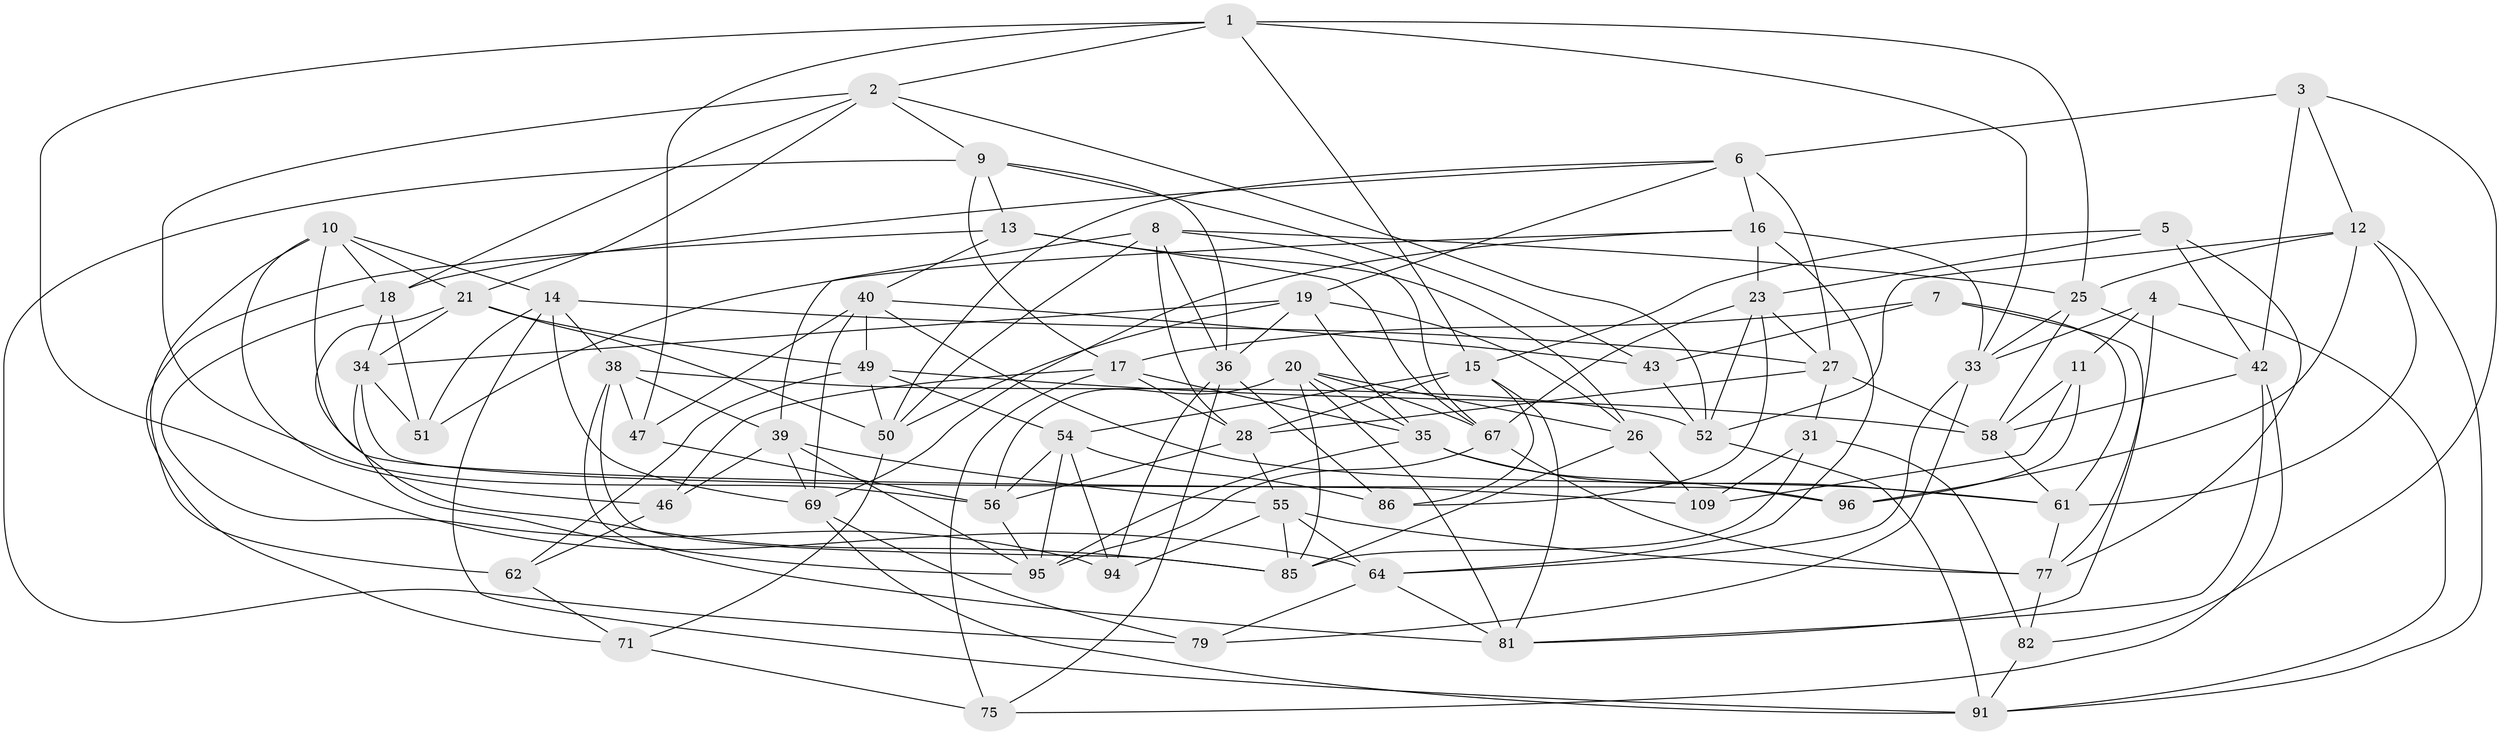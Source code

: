 // Generated by graph-tools (version 1.1) at 2025/52/02/27/25 19:52:32]
// undirected, 64 vertices, 172 edges
graph export_dot {
graph [start="1"]
  node [color=gray90,style=filled];
  1 [super="+57"];
  2 [super="+73"];
  3;
  4;
  5;
  6 [super="+30"];
  7;
  8 [super="+45"];
  9 [super="+65"];
  10 [super="+63"];
  11;
  12 [super="+24"];
  13 [super="+72"];
  14 [super="+29"];
  15 [super="+32"];
  16 [super="+66"];
  17 [super="+22"];
  18 [super="+37"];
  19 [super="+93"];
  20 [super="+76"];
  21 [super="+80"];
  23 [super="+59"];
  25 [super="+60"];
  26 [super="+41"];
  27 [super="+44"];
  28 [super="+78"];
  31;
  33 [super="+98"];
  34 [super="+48"];
  35 [super="+105"];
  36 [super="+68"];
  38 [super="+89"];
  39 [super="+100"];
  40 [super="+99"];
  42 [super="+90"];
  43;
  46;
  47;
  49 [super="+53"];
  50 [super="+106"];
  51;
  52 [super="+74"];
  54 [super="+84"];
  55 [super="+83"];
  56 [super="+104"];
  58 [super="+92"];
  61 [super="+101"];
  62;
  64 [super="+87"];
  67 [super="+70"];
  69 [super="+88"];
  71;
  75;
  77 [super="+108"];
  79;
  81 [super="+97"];
  82;
  85 [super="+102"];
  86;
  91 [super="+107"];
  94;
  95 [super="+103"];
  96;
  109;
  1 -- 64;
  1 -- 47;
  1 -- 15;
  1 -- 33;
  1 -- 2;
  1 -- 25;
  2 -- 18;
  2 -- 52;
  2 -- 56;
  2 -- 21;
  2 -- 9;
  3 -- 82;
  3 -- 6;
  3 -- 42;
  3 -- 12;
  4 -- 33;
  4 -- 11;
  4 -- 77;
  4 -- 91;
  5 -- 42;
  5 -- 77;
  5 -- 15;
  5 -- 23;
  6 -- 18;
  6 -- 19;
  6 -- 16;
  6 -- 27;
  6 -- 50;
  7 -- 43;
  7 -- 17;
  7 -- 81;
  7 -- 61;
  8 -- 28;
  8 -- 67;
  8 -- 50;
  8 -- 25;
  8 -- 39;
  8 -- 36;
  9 -- 43;
  9 -- 36;
  9 -- 17;
  9 -- 13;
  9 -- 79;
  10 -- 62;
  10 -- 46;
  10 -- 109;
  10 -- 18;
  10 -- 21;
  10 -- 14;
  11 -- 96;
  11 -- 109;
  11 -- 58;
  12 -- 61;
  12 -- 96;
  12 -- 52;
  12 -- 25;
  12 -- 91;
  13 -- 26 [weight=2];
  13 -- 67;
  13 -- 40;
  13 -- 71;
  14 -- 51;
  14 -- 91;
  14 -- 38;
  14 -- 27;
  14 -- 69;
  15 -- 86;
  15 -- 81;
  15 -- 28;
  15 -- 54;
  16 -- 23;
  16 -- 69;
  16 -- 51;
  16 -- 64;
  16 -- 33;
  17 -- 75;
  17 -- 46;
  17 -- 35;
  17 -- 28;
  18 -- 51;
  18 -- 34;
  18 -- 94;
  19 -- 50;
  19 -- 35;
  19 -- 26;
  19 -- 36;
  19 -- 34;
  20 -- 35;
  20 -- 26;
  20 -- 81;
  20 -- 56;
  20 -- 67;
  20 -- 85;
  21 -- 49;
  21 -- 85;
  21 -- 34;
  21 -- 50;
  23 -- 67;
  23 -- 27;
  23 -- 52;
  23 -- 86;
  25 -- 58;
  25 -- 42;
  25 -- 33;
  26 -- 109;
  26 -- 85;
  27 -- 31;
  27 -- 58;
  27 -- 28;
  28 -- 55;
  28 -- 56;
  31 -- 82;
  31 -- 109;
  31 -- 85;
  33 -- 64;
  33 -- 79;
  34 -- 96;
  34 -- 51;
  34 -- 95;
  35 -- 96;
  35 -- 61;
  35 -- 95;
  36 -- 86;
  36 -- 94;
  36 -- 75;
  38 -- 52;
  38 -- 85;
  38 -- 81;
  38 -- 47;
  38 -- 39;
  39 -- 46;
  39 -- 55;
  39 -- 95;
  39 -- 69;
  40 -- 49;
  40 -- 43;
  40 -- 69;
  40 -- 61;
  40 -- 47;
  42 -- 81;
  42 -- 58;
  42 -- 75;
  43 -- 52;
  46 -- 62;
  47 -- 56;
  49 -- 62;
  49 -- 58;
  49 -- 54;
  49 -- 50;
  50 -- 71;
  52 -- 91;
  54 -- 94;
  54 -- 86;
  54 -- 56;
  54 -- 95;
  55 -- 94;
  55 -- 85;
  55 -- 77;
  55 -- 64;
  56 -- 95;
  58 -- 61;
  61 -- 77;
  62 -- 71;
  64 -- 79;
  64 -- 81;
  67 -- 95;
  67 -- 77;
  69 -- 79;
  69 -- 91;
  71 -- 75;
  77 -- 82;
  82 -- 91;
}

